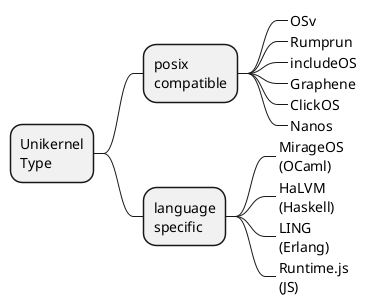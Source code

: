 
@startmindmap
* Unikernel\nType
** posix\ncompatible
***_ OSv
***_ Rumprun
***_ includeOS
***_ Graphene
***_ ClickOS
***_ Nanos
** language\nspecific
***_ MirageOS\n(OCaml)
***_ HaLVM\n(Haskell)
***_ LING\n(Erlang)
***_ Runtime.js\n(JS)

@endmindmap
